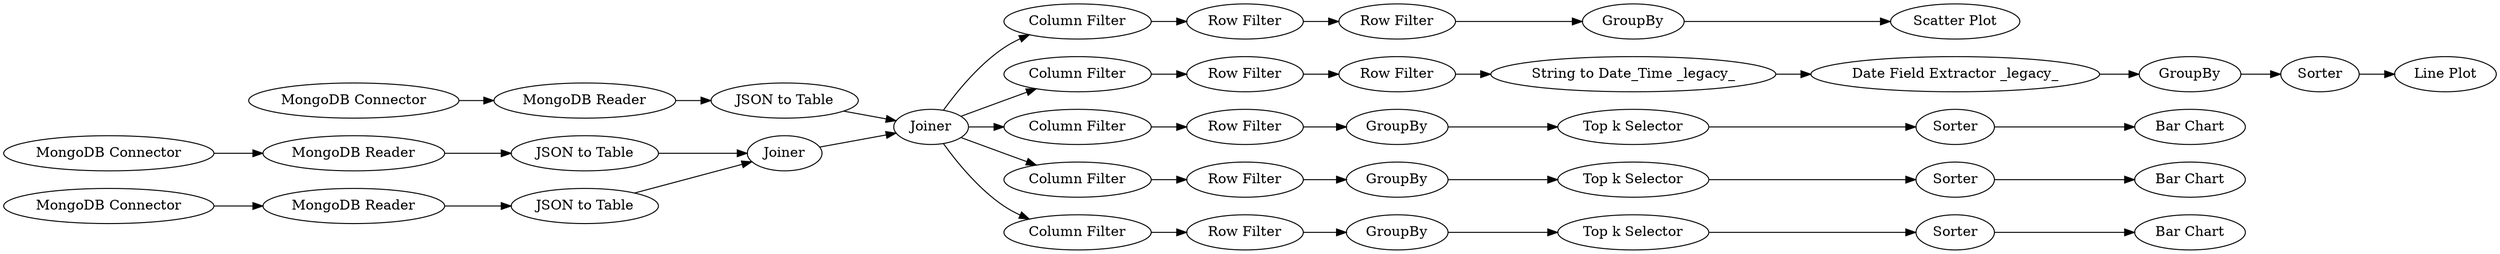 digraph {
	1 [label="MongoDB Connector"]
	2 [label="MongoDB Reader"]
	3 [label="JSON to Table"]
	4 [label="MongoDB Connector"]
	5 [label="MongoDB Reader"]
	6 [label="JSON to Table"]
	7 [label="MongoDB Reader"]
	8 [label="MongoDB Connector"]
	9 [label="JSON to Table"]
	10 [label=Joiner]
	11 [label=Joiner]
	12 [label="Column Filter"]
	13 [label="Row Filter"]
	15 [label=GroupBy]
	16 [label="Scatter Plot"]
	17 [label="Column Filter"]
	18 [label="Row Filter"]
	19 [label="Row Filter"]
	20 [label="Row Filter"]
	21 [label="Date Field Extractor _legacy_"]
	22 [label="String to Date_Time _legacy_"]
	23 [label=GroupBy]
	25 [label=Sorter]
	26 [label="Column Filter"]
	27 [label="Row Filter"]
	28 [label=GroupBy]
	29 [label="Bar Chart"]
	30 [label="Top k Selector"]
	31 [label=Sorter]
	32 [label="Column Filter"]
	33 [label="Row Filter"]
	34 [label=GroupBy]
	35 [label="Bar Chart"]
	36 [label="Top k Selector"]
	37 [label=Sorter]
	38 [label="Column Filter"]
	39 [label="Row Filter"]
	40 [label=GroupBy]
	41 [label="Bar Chart"]
	42 [label="Top k Selector"]
	43 [label=Sorter]
	44 [label="Line Plot"]
	1 -> 2
	2 -> 3
	3 -> 11
	4 -> 5
	5 -> 6
	6 -> 10
	7 -> 9
	8 -> 7
	9 -> 10
	10 -> 11
	11 -> 12
	11 -> 26
	11 -> 17
	11 -> 32
	11 -> 38
	12 -> 13
	13 -> 18
	15 -> 16
	17 -> 19
	18 -> 15
	19 -> 20
	20 -> 22
	21 -> 23
	22 -> 21
	23 -> 25
	25 -> 44
	26 -> 27
	27 -> 28
	28 -> 30
	30 -> 31
	31 -> 29
	32 -> 33
	33 -> 34
	34 -> 36
	36 -> 37
	37 -> 35
	38 -> 39
	39 -> 40
	40 -> 42
	42 -> 43
	43 -> 41
	rankdir=LR
}

